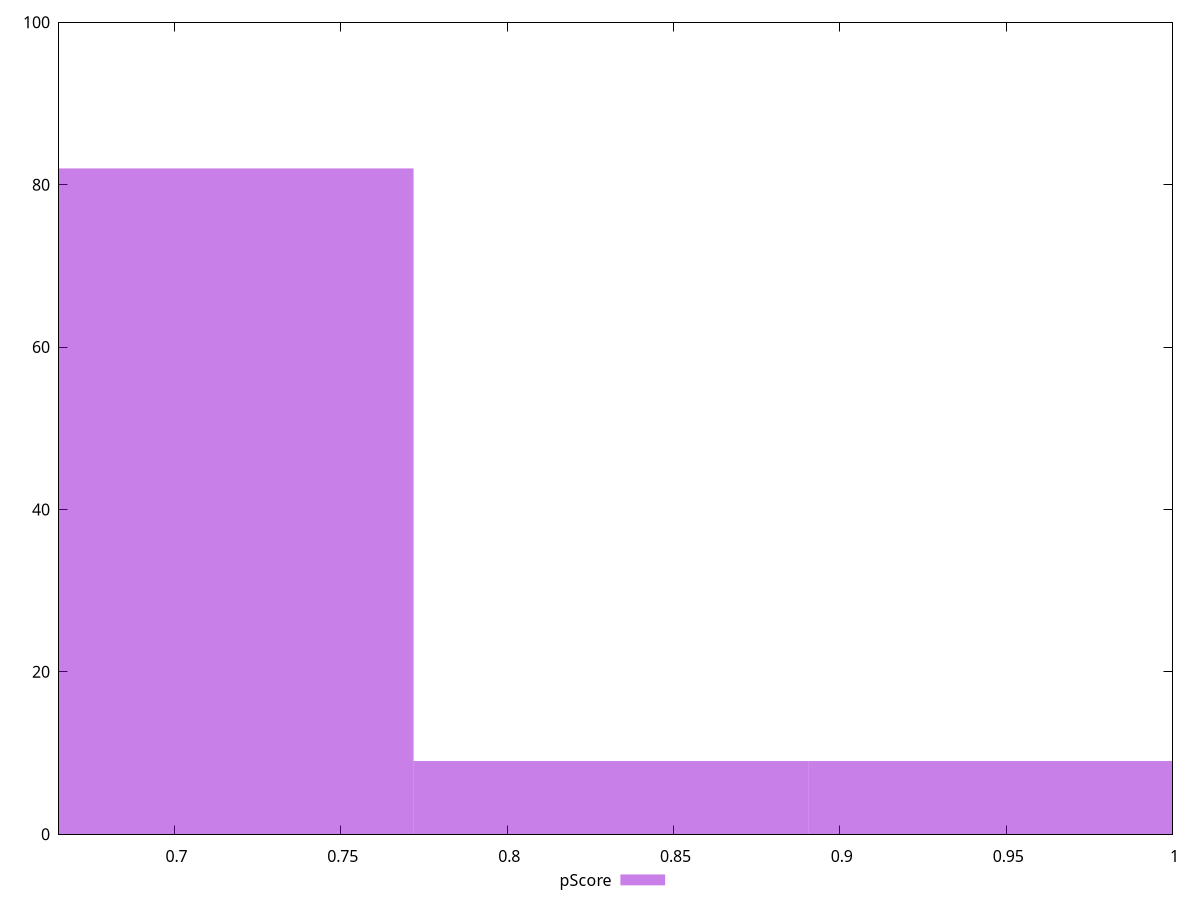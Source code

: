 reset

$pScore <<EOF
0.7125012663030463 82
0.9500016884040619 9
0.8312514773535541 9
EOF

set key outside below
set boxwidth 0.11875021105050773
set xrange [0.6653:1]
set yrange [0:100]
set trange [0:100]
set style fill transparent solid 0.5 noborder
set terminal svg size 640, 490 enhanced background rgb 'white'
set output "report_00015_2021-02-09T16-11-33.973Z/uses-rel-preconnect/samples/pages+cached+noadtech+nomedia/pScore/histogram.svg"

plot $pScore title "pScore" with boxes

reset
